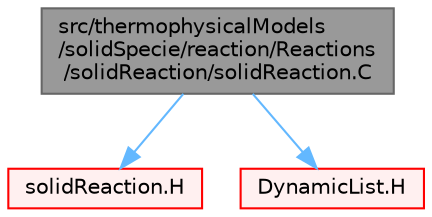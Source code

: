 digraph "src/thermophysicalModels/solidSpecie/reaction/Reactions/solidReaction/solidReaction.C"
{
 // LATEX_PDF_SIZE
  bgcolor="transparent";
  edge [fontname=Helvetica,fontsize=10,labelfontname=Helvetica,labelfontsize=10];
  node [fontname=Helvetica,fontsize=10,shape=box,height=0.2,width=0.4];
  Node1 [id="Node000001",label="src/thermophysicalModels\l/solidSpecie/reaction/Reactions\l/solidReaction/solidReaction.C",height=0.2,width=0.4,color="gray40", fillcolor="grey60", style="filled", fontcolor="black",tooltip=" "];
  Node1 -> Node2 [id="edge1_Node000001_Node000002",color="steelblue1",style="solid",tooltip=" "];
  Node2 [id="Node000002",label="solidReaction.H",height=0.2,width=0.4,color="red", fillcolor="#FFF0F0", style="filled",URL="$solidReaction_8H.html",tooltip=" "];
  Node1 -> Node136 [id="edge2_Node000001_Node000136",color="steelblue1",style="solid",tooltip=" "];
  Node136 [id="Node000136",label="DynamicList.H",height=0.2,width=0.4,color="red", fillcolor="#FFF0F0", style="filled",URL="$DynamicList_8H.html",tooltip=" "];
}
